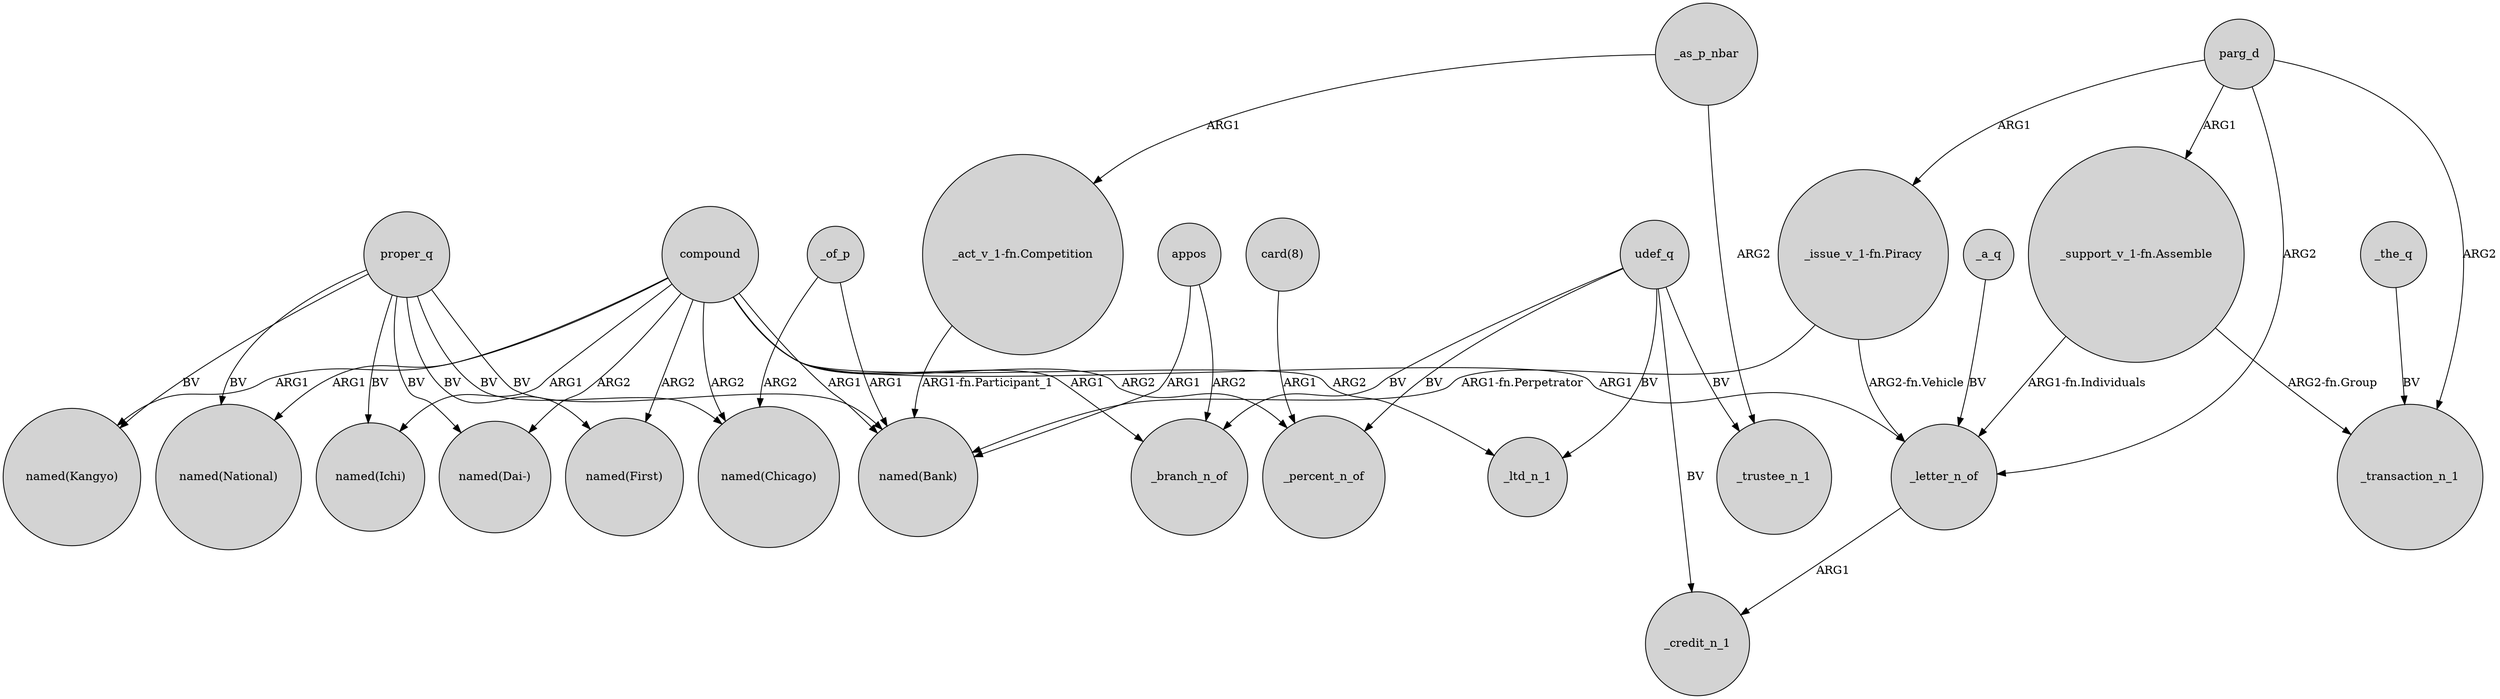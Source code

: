 digraph {
	node [shape=circle style=filled]
	proper_q -> "named(Dai-)" [label=BV]
	_of_p -> "named(Chicago)" [label=ARG2]
	compound -> "named(Kangyo)" [label=ARG1]
	_as_p_nbar -> "_act_v_1-fn.Competition" [label=ARG1]
	_as_p_nbar -> _trustee_n_1 [label=ARG2]
	"_support_v_1-fn.Assemble" -> _transaction_n_1 [label="ARG2-fn.Group"]
	compound -> _branch_n_of [label=ARG1]
	parg_d -> _transaction_n_1 [label=ARG2]
	proper_q -> "named(Ichi)" [label=BV]
	appos -> "named(Bank)" [label=ARG1]
	proper_q -> "named(First)" [label=BV]
	compound -> "named(Dai-)" [label=ARG2]
	compound -> "named(Bank)" [label=ARG1]
	"card(8)" -> _percent_n_of [label=ARG1]
	_a_q -> _letter_n_of [label=BV]
	_of_p -> "named(Bank)" [label=ARG1]
	compound -> _letter_n_of [label=ARG1]
	_the_q -> _transaction_n_1 [label=BV]
	compound -> "named(Ichi)" [label=ARG1]
	compound -> "named(First)" [label=ARG2]
	compound -> "named(National)" [label=ARG1]
	"_act_v_1-fn.Competition" -> "named(Bank)" [label="ARG1-fn.Participant_1"]
	udef_q -> _percent_n_of [label=BV]
	proper_q -> "named(Chicago)" [label=BV]
	compound -> "named(Chicago)" [label=ARG2]
	compound -> _percent_n_of [label=ARG2]
	parg_d -> "_issue_v_1-fn.Piracy" [label=ARG1]
	"_support_v_1-fn.Assemble" -> _letter_n_of [label="ARG1-fn.Individuals"]
	parg_d -> "_support_v_1-fn.Assemble" [label=ARG1]
	udef_q -> _credit_n_1 [label=BV]
	udef_q -> _trustee_n_1 [label=BV]
	_letter_n_of -> _credit_n_1 [label=ARG1]
	compound -> _ltd_n_1 [label=ARG2]
	proper_q -> "named(National)" [label=BV]
	proper_q -> "named(Kangyo)" [label=BV]
	parg_d -> _letter_n_of [label=ARG2]
	udef_q -> _ltd_n_1 [label=BV]
	appos -> _branch_n_of [label=ARG2]
	udef_q -> _branch_n_of [label=BV]
	"_issue_v_1-fn.Piracy" -> "named(Bank)" [label="ARG1-fn.Perpetrator"]
	proper_q -> "named(Bank)" [label=BV]
	"_issue_v_1-fn.Piracy" -> _letter_n_of [label="ARG2-fn.Vehicle"]
}
